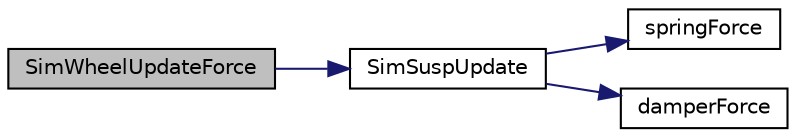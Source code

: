 digraph "SimWheelUpdateForce"
{
  edge [fontname="Helvetica",fontsize="10",labelfontname="Helvetica",labelfontsize="10"];
  node [fontname="Helvetica",fontsize="10",shape=record];
  rankdir="LR";
  Node1 [label="SimWheelUpdateForce",height=0.2,width=0.4,color="black", fillcolor="grey75", style="filled", fontcolor="black"];
  Node1 -> Node2 [color="midnightblue",fontsize="10",style="solid",fontname="Helvetica"];
  Node2 [label="SimSuspUpdate",height=0.2,width=0.4,color="black", fillcolor="white", style="filled",URL="$sim_8h.html#aa7e470a4c1794f107bfd0c343faf574d"];
  Node2 -> Node3 [color="midnightblue",fontsize="10",style="solid",fontname="Helvetica"];
  Node3 [label="springForce",height=0.2,width=0.4,color="black", fillcolor="white", style="filled",URL="$susp_8cpp.html#a9e97f4a8484369fcc4398ea71278895f"];
  Node2 -> Node4 [color="midnightblue",fontsize="10",style="solid",fontname="Helvetica"];
  Node4 [label="damperForce",height=0.2,width=0.4,color="black", fillcolor="white", style="filled",URL="$susp_8cpp.html#a45a9407d5b98a8dcfb43c4e5e57543e5"];
}
